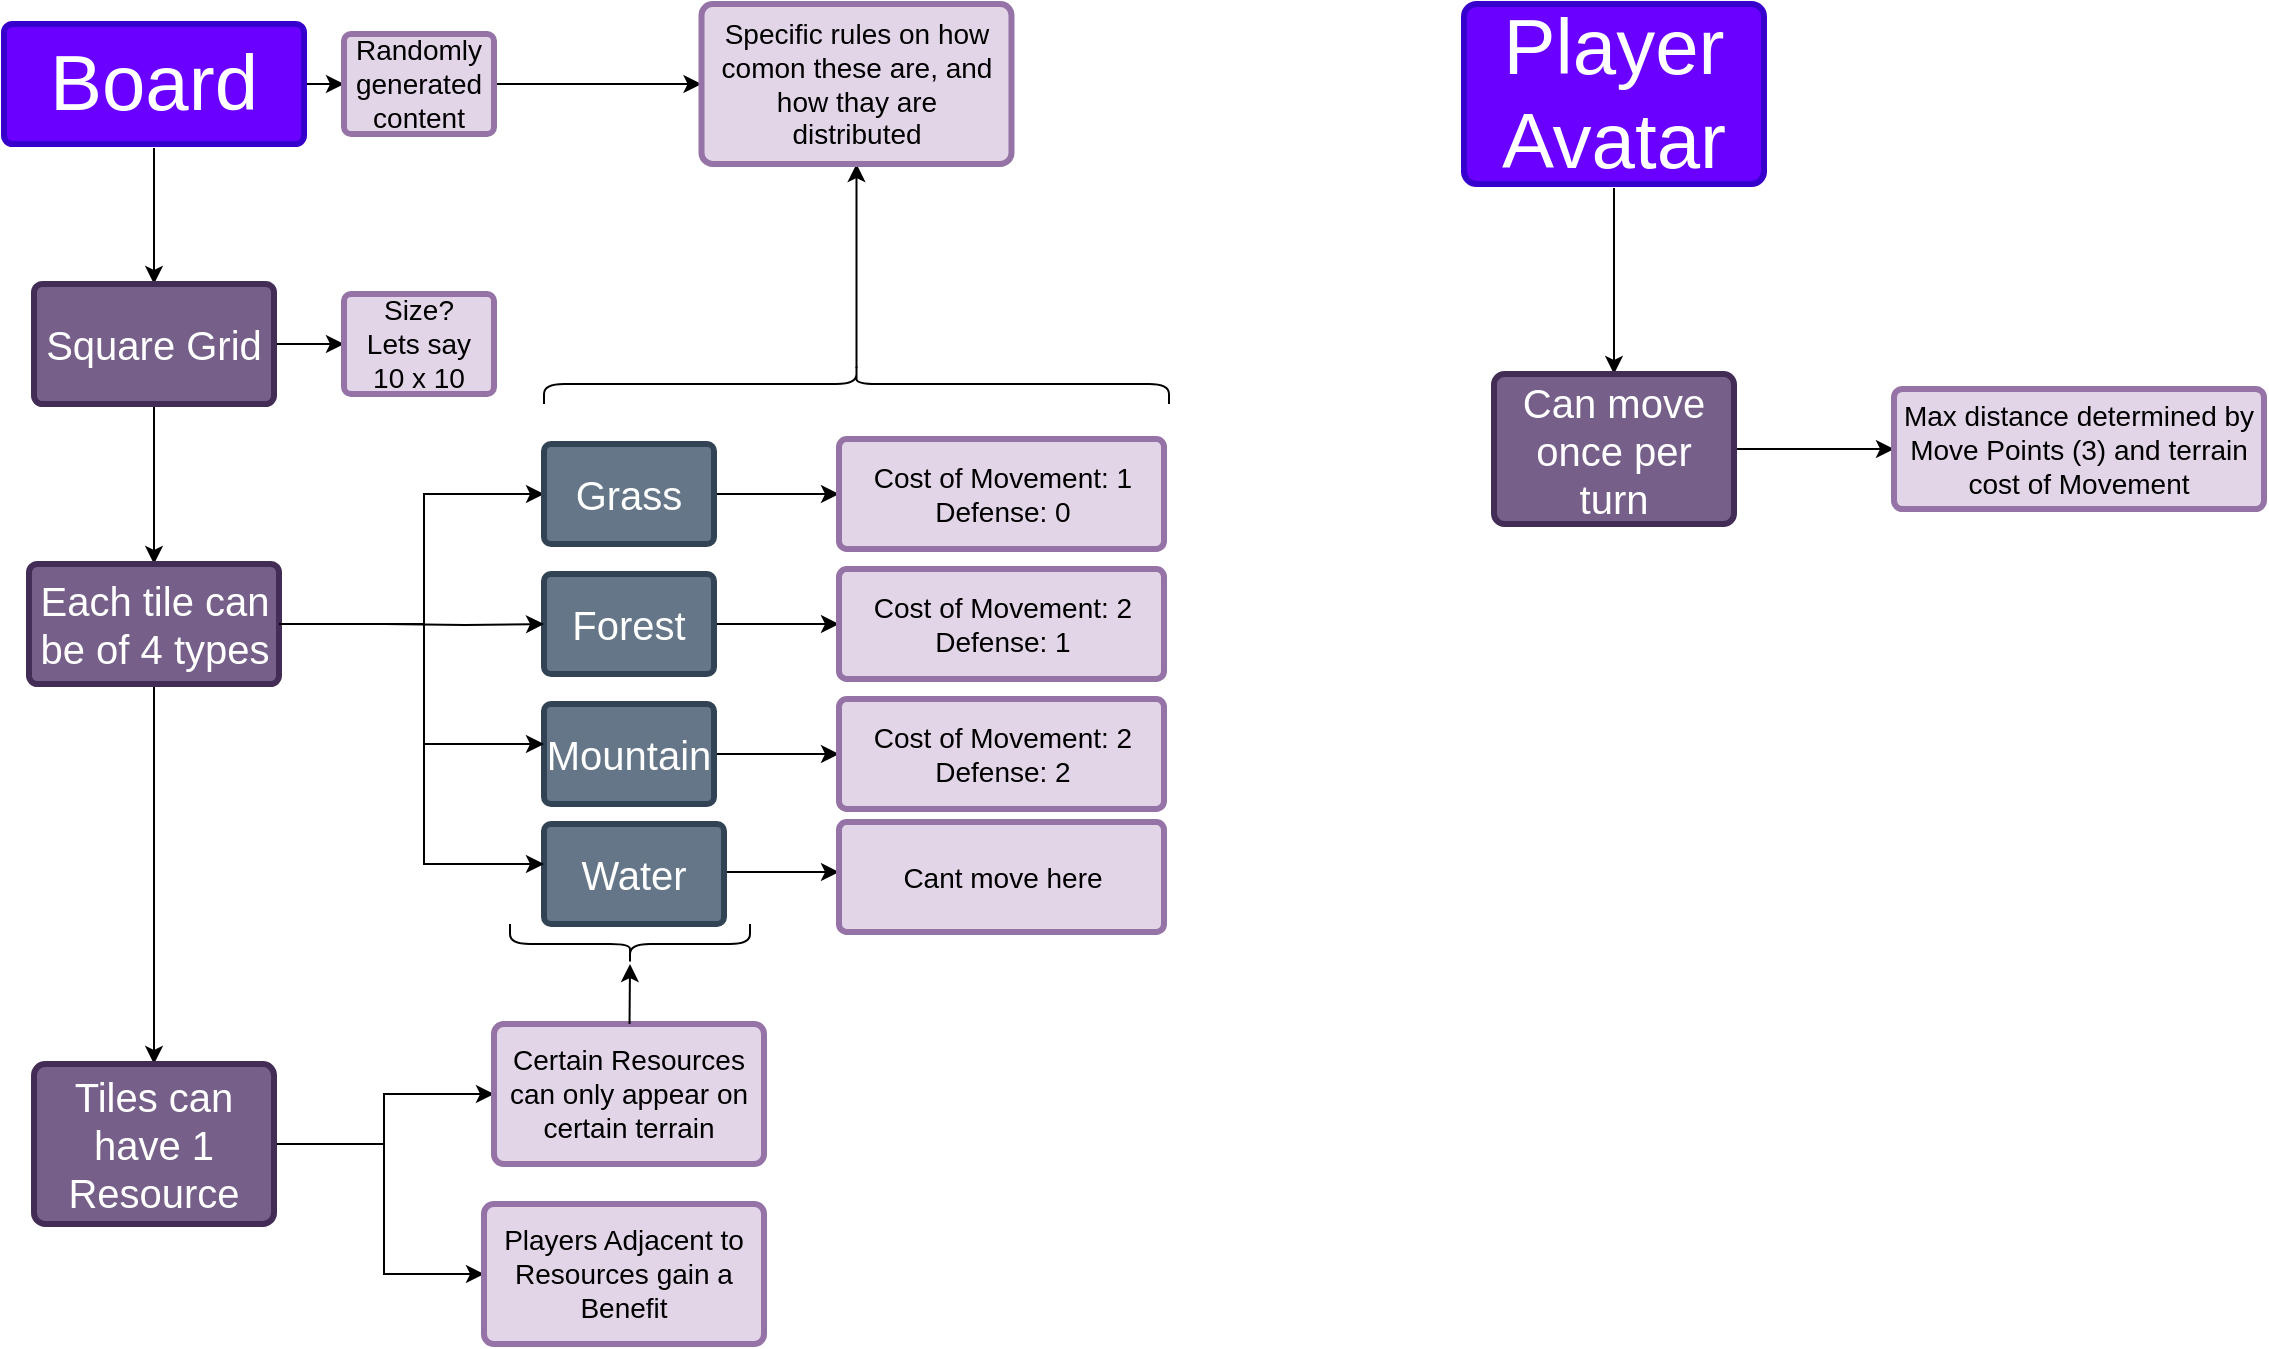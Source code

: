 <mxfile version="21.2.3" type="github">
  <diagram id="6a731a19-8d31-9384-78a2-239565b7b9f0" name="Page-1">
    <mxGraphModel dx="880" dy="470" grid="1" gridSize="10" guides="1" tooltips="1" connect="1" arrows="1" fold="1" page="1" pageScale="1" pageWidth="2336" pageHeight="1654" background="none" math="0" shadow="0">
      <root>
        <mxCell id="0" />
        <mxCell id="1" parent="0" />
        <mxCell id="56OpiAGq0yWvSMqa_17q-1784" value="" style="edgeStyle=orthogonalEdgeStyle;rounded=0;orthogonalLoop=1;jettySize=auto;html=1;" parent="1" source="1769" target="56OpiAGq0yWvSMqa_17q-1783" edge="1">
          <mxGeometry relative="1" as="geometry" />
        </mxCell>
        <mxCell id="56OpiAGq0yWvSMqa_17q-1806" style="edgeStyle=orthogonalEdgeStyle;rounded=0;orthogonalLoop=1;jettySize=auto;html=1;" parent="1" source="1769" target="56OpiAGq0yWvSMqa_17q-1805" edge="1">
          <mxGeometry relative="1" as="geometry" />
        </mxCell>
        <mxCell id="1769" value="&lt;font style=&quot;font-size: 39px;&quot;&gt;Board&lt;/font&gt;" style="rounded=1;whiteSpace=wrap;html=1;shadow=0;labelBackgroundColor=none;strokeColor=#3700CC;strokeWidth=3;fillColor=#6a00ff;fontFamily=Helvetica;fontSize=14;align=center;spacing=5;arcSize=7;perimeterSpacing=2;fontColor=#ffffff;" parent="1" vertex="1">
          <mxGeometry x="120" y="40" width="150" height="60" as="geometry" />
        </mxCell>
        <mxCell id="56OpiAGq0yWvSMqa_17q-1799" value="" style="edgeStyle=orthogonalEdgeStyle;rounded=0;orthogonalLoop=1;jettySize=auto;html=1;" parent="1" source="56OpiAGq0yWvSMqa_17q-1783" target="56OpiAGq0yWvSMqa_17q-1798" edge="1">
          <mxGeometry relative="1" as="geometry" />
        </mxCell>
        <mxCell id="56OpiAGq0yWvSMqa_17q-1801" value="" style="edgeStyle=orthogonalEdgeStyle;rounded=0;orthogonalLoop=1;jettySize=auto;html=1;" parent="1" source="56OpiAGq0yWvSMqa_17q-1783" target="56OpiAGq0yWvSMqa_17q-1800" edge="1">
          <mxGeometry relative="1" as="geometry" />
        </mxCell>
        <mxCell id="56OpiAGq0yWvSMqa_17q-1783" value="&lt;font style=&quot;font-size: 20px;&quot;&gt;Square Grid&lt;/font&gt;" style="whiteSpace=wrap;html=1;fontSize=14;fillColor=#76608a;strokeColor=#432D57;fontColor=#ffffff;rounded=1;shadow=0;labelBackgroundColor=none;strokeWidth=3;spacing=5;arcSize=7;" parent="1" vertex="1">
          <mxGeometry x="135" y="170" width="120" height="60" as="geometry" />
        </mxCell>
        <mxCell id="56OpiAGq0yWvSMqa_17q-1798" value="&lt;div&gt;Size?&lt;/div&gt;&lt;div&gt;Lets say 10 x 10&lt;br&gt;&lt;/div&gt;" style="whiteSpace=wrap;html=1;fontSize=14;fillColor=#e1d5e7;strokeColor=#9673a6;rounded=1;shadow=0;labelBackgroundColor=none;strokeWidth=3;spacing=5;arcSize=7;" parent="1" vertex="1">
          <mxGeometry x="290" y="175" width="75" height="50" as="geometry" />
        </mxCell>
        <mxCell id="56OpiAGq0yWvSMqa_17q-1803" value="" style="edgeStyle=orthogonalEdgeStyle;rounded=0;orthogonalLoop=1;jettySize=auto;html=1;" parent="1" source="56OpiAGq0yWvSMqa_17q-1800" target="56OpiAGq0yWvSMqa_17q-1802" edge="1">
          <mxGeometry relative="1" as="geometry">
            <Array as="points">
              <mxPoint x="330" y="340" />
              <mxPoint x="330" y="275" />
            </Array>
          </mxGeometry>
        </mxCell>
        <mxCell id="56OpiAGq0yWvSMqa_17q-1830" value="" style="edgeStyle=orthogonalEdgeStyle;rounded=0;orthogonalLoop=1;jettySize=auto;html=1;" parent="1" source="56OpiAGq0yWvSMqa_17q-1800" target="56OpiAGq0yWvSMqa_17q-1829" edge="1">
          <mxGeometry relative="1" as="geometry" />
        </mxCell>
        <mxCell id="56OpiAGq0yWvSMqa_17q-1800" value="&lt;font style=&quot;font-size: 20px;&quot;&gt;Each tile can be of 4 types&lt;/font&gt;" style="whiteSpace=wrap;html=1;fontSize=14;fillColor=#76608a;strokeColor=#432D57;fontColor=#ffffff;rounded=1;shadow=0;labelBackgroundColor=none;strokeWidth=3;spacing=5;arcSize=7;" parent="1" vertex="1">
          <mxGeometry x="132.5" y="310" width="125" height="60" as="geometry" />
        </mxCell>
        <mxCell id="56OpiAGq0yWvSMqa_17q-1814" value="" style="edgeStyle=orthogonalEdgeStyle;rounded=0;orthogonalLoop=1;jettySize=auto;html=1;" parent="1" source="56OpiAGq0yWvSMqa_17q-1802" target="56OpiAGq0yWvSMqa_17q-1813" edge="1">
          <mxGeometry relative="1" as="geometry" />
        </mxCell>
        <mxCell id="56OpiAGq0yWvSMqa_17q-1802" value="&lt;font style=&quot;font-size: 20px;&quot;&gt;Grass&lt;/font&gt;" style="whiteSpace=wrap;html=1;fontSize=20;fillColor=#647687;strokeColor=#314354;fontColor=#ffffff;rounded=1;shadow=0;labelBackgroundColor=none;strokeWidth=3;spacing=5;arcSize=7;" parent="1" vertex="1">
          <mxGeometry x="390" y="250" width="85" height="50" as="geometry" />
        </mxCell>
        <mxCell id="56OpiAGq0yWvSMqa_17q-1820" style="edgeStyle=orthogonalEdgeStyle;rounded=0;orthogonalLoop=1;jettySize=auto;html=1;" parent="1" source="56OpiAGq0yWvSMqa_17q-1804" target="56OpiAGq0yWvSMqa_17q-1816" edge="1">
          <mxGeometry relative="1" as="geometry" />
        </mxCell>
        <mxCell id="56OpiAGq0yWvSMqa_17q-1804" value="Mountain" style="whiteSpace=wrap;html=1;fontSize=20;fillColor=#647687;strokeColor=#314354;fontColor=#ffffff;rounded=1;shadow=0;labelBackgroundColor=none;strokeWidth=3;spacing=5;arcSize=7;" parent="1" vertex="1">
          <mxGeometry x="390" y="380" width="85" height="50" as="geometry" />
        </mxCell>
        <mxCell id="56OpiAGq0yWvSMqa_17q-1828" value="" style="edgeStyle=orthogonalEdgeStyle;rounded=0;orthogonalLoop=1;jettySize=auto;html=1;" parent="1" source="56OpiAGq0yWvSMqa_17q-1805" target="56OpiAGq0yWvSMqa_17q-1827" edge="1">
          <mxGeometry relative="1" as="geometry" />
        </mxCell>
        <mxCell id="56OpiAGq0yWvSMqa_17q-1805" value="Randomly generated content" style="whiteSpace=wrap;html=1;fontSize=14;fillColor=#e1d5e7;strokeColor=#9673a6;rounded=1;shadow=0;labelBackgroundColor=none;strokeWidth=3;spacing=5;arcSize=7;" parent="1" vertex="1">
          <mxGeometry x="290" y="45" width="75" height="50" as="geometry" />
        </mxCell>
        <mxCell id="56OpiAGq0yWvSMqa_17q-1819" style="edgeStyle=orthogonalEdgeStyle;rounded=0;orthogonalLoop=1;jettySize=auto;html=1;" parent="1" source="56OpiAGq0yWvSMqa_17q-1807" target="56OpiAGq0yWvSMqa_17q-1815" edge="1">
          <mxGeometry relative="1" as="geometry" />
        </mxCell>
        <mxCell id="56OpiAGq0yWvSMqa_17q-1807" value="Forest" style="whiteSpace=wrap;html=1;fontSize=20;fillColor=#647687;strokeColor=#314354;fontColor=#ffffff;rounded=1;shadow=0;labelBackgroundColor=none;strokeWidth=3;spacing=5;arcSize=7;" parent="1" vertex="1">
          <mxGeometry x="390" y="315" width="85" height="50" as="geometry" />
        </mxCell>
        <mxCell id="56OpiAGq0yWvSMqa_17q-1822" style="edgeStyle=orthogonalEdgeStyle;rounded=0;orthogonalLoop=1;jettySize=auto;html=1;" parent="1" target="56OpiAGq0yWvSMqa_17q-1817" edge="1">
          <mxGeometry relative="1" as="geometry">
            <mxPoint x="480" y="464" as="sourcePoint" />
            <mxPoint x="537.5" y="465.5" as="targetPoint" />
            <Array as="points">
              <mxPoint x="520" y="464" />
              <mxPoint x="520" y="464" />
            </Array>
          </mxGeometry>
        </mxCell>
        <mxCell id="56OpiAGq0yWvSMqa_17q-1808" value="Water" style="whiteSpace=wrap;html=1;fontSize=20;fillColor=#647687;strokeColor=#314354;fontColor=#ffffff;rounded=1;shadow=0;labelBackgroundColor=none;strokeWidth=3;spacing=5;arcSize=7;" parent="1" vertex="1">
          <mxGeometry x="390" y="440" width="90" height="50" as="geometry" />
        </mxCell>
        <mxCell id="56OpiAGq0yWvSMqa_17q-1809" value="" style="edgeStyle=orthogonalEdgeStyle;rounded=0;orthogonalLoop=1;jettySize=auto;html=1;" parent="1" target="56OpiAGq0yWvSMqa_17q-1807" edge="1">
          <mxGeometry relative="1" as="geometry">
            <mxPoint x="310" y="340" as="sourcePoint" />
            <mxPoint x="380" y="300" as="targetPoint" />
          </mxGeometry>
        </mxCell>
        <mxCell id="56OpiAGq0yWvSMqa_17q-1810" value="" style="edgeStyle=orthogonalEdgeStyle;rounded=0;orthogonalLoop=1;jettySize=auto;html=1;exitX=1;exitY=0.5;exitDx=0;exitDy=0;" parent="1" source="56OpiAGq0yWvSMqa_17q-1800" target="56OpiAGq0yWvSMqa_17q-1804" edge="1">
          <mxGeometry relative="1" as="geometry">
            <mxPoint x="275" y="360" as="sourcePoint" />
            <mxPoint x="385" y="305" as="targetPoint" />
            <Array as="points">
              <mxPoint x="330" y="340" />
              <mxPoint x="330" y="400" />
            </Array>
          </mxGeometry>
        </mxCell>
        <mxCell id="56OpiAGq0yWvSMqa_17q-1812" value="" style="edgeStyle=orthogonalEdgeStyle;rounded=0;orthogonalLoop=1;jettySize=auto;html=1;exitX=1;exitY=0.5;exitDx=0;exitDy=0;" parent="1" source="56OpiAGq0yWvSMqa_17q-1800" target="56OpiAGq0yWvSMqa_17q-1808" edge="1">
          <mxGeometry relative="1" as="geometry">
            <mxPoint x="265" y="350" as="sourcePoint" />
            <mxPoint x="400" y="410" as="targetPoint" />
            <Array as="points">
              <mxPoint x="330" y="340" />
              <mxPoint x="330" y="460" />
            </Array>
          </mxGeometry>
        </mxCell>
        <mxCell id="56OpiAGq0yWvSMqa_17q-1813" value="&lt;div&gt;Cost of Movement: 1&lt;/div&gt;&lt;div&gt;Defense: 0&lt;br&gt;&lt;/div&gt;" style="whiteSpace=wrap;html=1;fontSize=14;fillColor=#e1d5e7;strokeColor=#9673a6;fontColor=default;rounded=1;shadow=0;labelBackgroundColor=none;strokeWidth=3;spacing=5;arcSize=7;" parent="1" vertex="1">
          <mxGeometry x="537.5" y="247.5" width="162.5" height="55" as="geometry" />
        </mxCell>
        <mxCell id="56OpiAGq0yWvSMqa_17q-1815" value="&lt;div&gt;Cost of Movement: 2&lt;br&gt;&lt;/div&gt;&lt;div&gt;Defense: 1&lt;br&gt;&lt;/div&gt;" style="whiteSpace=wrap;html=1;fontSize=14;fillColor=#e1d5e7;strokeColor=#9673a6;fontColor=default;rounded=1;shadow=0;labelBackgroundColor=none;strokeWidth=3;spacing=5;arcSize=7;" parent="1" vertex="1">
          <mxGeometry x="537.5" y="312.5" width="162.5" height="55" as="geometry" />
        </mxCell>
        <mxCell id="56OpiAGq0yWvSMqa_17q-1816" value="&lt;div&gt;Cost of Movement: 2&lt;br&gt;&lt;/div&gt;&lt;div&gt;Defense: 2&lt;br&gt;&lt;/div&gt;" style="whiteSpace=wrap;html=1;fontSize=14;fillColor=#e1d5e7;strokeColor=#9673a6;fontColor=default;rounded=1;shadow=0;labelBackgroundColor=none;strokeWidth=3;spacing=5;arcSize=7;" parent="1" vertex="1">
          <mxGeometry x="537.5" y="377.5" width="162.5" height="55" as="geometry" />
        </mxCell>
        <mxCell id="56OpiAGq0yWvSMqa_17q-1817" value="Cant move here" style="whiteSpace=wrap;html=1;fontSize=14;fillColor=#e1d5e7;strokeColor=#9673a6;fontColor=default;rounded=1;shadow=0;labelBackgroundColor=none;strokeWidth=3;spacing=5;arcSize=7;" parent="1" vertex="1">
          <mxGeometry x="537.5" y="439" width="162.5" height="55" as="geometry" />
        </mxCell>
        <mxCell id="56OpiAGq0yWvSMqa_17q-1824" value="" style="shape=curlyBracket;whiteSpace=wrap;html=1;rounded=1;flipH=1;labelPosition=right;verticalLabelPosition=middle;align=left;verticalAlign=middle;rotation=-90;" parent="1" vertex="1">
          <mxGeometry x="536.25" y="63.75" width="20" height="312.5" as="geometry" />
        </mxCell>
        <mxCell id="56OpiAGq0yWvSMqa_17q-1825" value="" style="endArrow=classic;html=1;rounded=0;exitX=0.1;exitY=0.5;exitDx=0;exitDy=0;exitPerimeter=0;" parent="1" source="56OpiAGq0yWvSMqa_17q-1824" target="56OpiAGq0yWvSMqa_17q-1827" edge="1">
          <mxGeometry width="50" height="50" relative="1" as="geometry">
            <mxPoint x="550" y="210" as="sourcePoint" />
            <mxPoint x="546" y="130" as="targetPoint" />
          </mxGeometry>
        </mxCell>
        <mxCell id="56OpiAGq0yWvSMqa_17q-1827" value="Specific rules on how comon these are, and how thay are distributed" style="whiteSpace=wrap;html=1;fontSize=14;fillColor=#e1d5e7;strokeColor=#9673a6;rounded=1;shadow=0;labelBackgroundColor=none;strokeWidth=3;spacing=5;arcSize=7;" parent="1" vertex="1">
          <mxGeometry x="468.75" y="30" width="155" height="80" as="geometry" />
        </mxCell>
        <mxCell id="56OpiAGq0yWvSMqa_17q-1832" value="" style="edgeStyle=orthogonalEdgeStyle;rounded=0;orthogonalLoop=1;jettySize=auto;html=1;" parent="1" source="56OpiAGq0yWvSMqa_17q-1829" target="56OpiAGq0yWvSMqa_17q-1831" edge="1">
          <mxGeometry relative="1" as="geometry" />
        </mxCell>
        <mxCell id="56OpiAGq0yWvSMqa_17q-1834" value="" style="edgeStyle=orthogonalEdgeStyle;rounded=0;orthogonalLoop=1;jettySize=auto;html=1;" parent="1" source="56OpiAGq0yWvSMqa_17q-1829" target="56OpiAGq0yWvSMqa_17q-1833" edge="1">
          <mxGeometry relative="1" as="geometry">
            <Array as="points">
              <mxPoint x="310" y="600" />
              <mxPoint x="310" y="665" />
            </Array>
          </mxGeometry>
        </mxCell>
        <mxCell id="56OpiAGq0yWvSMqa_17q-1829" value="Tiles can have 1 Resource" style="whiteSpace=wrap;html=1;fontSize=20;fillColor=#76608a;strokeColor=#432D57;fontColor=#ffffff;rounded=1;shadow=0;labelBackgroundColor=none;strokeWidth=3;spacing=5;arcSize=7;" parent="1" vertex="1">
          <mxGeometry x="135" y="560" width="120" height="80" as="geometry" />
        </mxCell>
        <mxCell id="56OpiAGq0yWvSMqa_17q-1831" value="Certain Resources can only appear on certain terrain" style="whiteSpace=wrap;html=1;fontSize=14;fillColor=#e1d5e7;strokeColor=#9673a6;fontColor=default;rounded=1;shadow=0;labelBackgroundColor=none;strokeWidth=3;spacing=5;arcSize=7;" parent="1" vertex="1">
          <mxGeometry x="365" y="540" width="135" height="70" as="geometry" />
        </mxCell>
        <mxCell id="56OpiAGq0yWvSMqa_17q-1833" value="Players Adjacent to Resources gain a Benefit" style="whiteSpace=wrap;html=1;fontSize=14;fillColor=#e1d5e7;strokeColor=#9673a6;fontColor=default;rounded=1;shadow=0;labelBackgroundColor=none;strokeWidth=3;spacing=5;arcSize=7;" parent="1" vertex="1">
          <mxGeometry x="360" y="630" width="140" height="70" as="geometry" />
        </mxCell>
        <mxCell id="56OpiAGq0yWvSMqa_17q-1835" value="" style="shape=curlyBracket;whiteSpace=wrap;html=1;rounded=1;flipH=1;labelPosition=right;verticalLabelPosition=middle;align=left;verticalAlign=middle;rotation=90;" parent="1" vertex="1">
          <mxGeometry x="423" y="440" width="20" height="120" as="geometry" />
        </mxCell>
        <mxCell id="56OpiAGq0yWvSMqa_17q-1836" value="" style="endArrow=classic;html=1;rounded=0;" parent="1" source="56OpiAGq0yWvSMqa_17q-1831" edge="1">
          <mxGeometry width="50" height="50" relative="1" as="geometry">
            <mxPoint x="440" y="550" as="sourcePoint" />
            <mxPoint x="433" y="510" as="targetPoint" />
          </mxGeometry>
        </mxCell>
        <mxCell id="zRMEfGAFtVgcLlLTr7C3-1771" value="" style="edgeStyle=orthogonalEdgeStyle;rounded=0;orthogonalLoop=1;jettySize=auto;html=1;" edge="1" parent="1" source="zRMEfGAFtVgcLlLTr7C3-1769" target="zRMEfGAFtVgcLlLTr7C3-1770">
          <mxGeometry relative="1" as="geometry" />
        </mxCell>
        <mxCell id="zRMEfGAFtVgcLlLTr7C3-1769" value="Player Avatar" style="rounded=1;whiteSpace=wrap;html=1;shadow=0;labelBackgroundColor=none;strokeColor=#3700CC;strokeWidth=3;fillColor=#6a00ff;fontFamily=Helvetica;fontSize=39;align=center;spacing=5;arcSize=7;perimeterSpacing=2;fontColor=#ffffff;" vertex="1" parent="1">
          <mxGeometry x="850" y="30" width="150" height="90" as="geometry" />
        </mxCell>
        <mxCell id="zRMEfGAFtVgcLlLTr7C3-1773" value="" style="edgeStyle=orthogonalEdgeStyle;rounded=0;orthogonalLoop=1;jettySize=auto;html=1;" edge="1" parent="1" source="zRMEfGAFtVgcLlLTr7C3-1770" target="zRMEfGAFtVgcLlLTr7C3-1772">
          <mxGeometry relative="1" as="geometry" />
        </mxCell>
        <mxCell id="zRMEfGAFtVgcLlLTr7C3-1770" value="Can move once per turn" style="whiteSpace=wrap;html=1;fontSize=20;fillColor=#76608a;strokeColor=#432D57;fontColor=#ffffff;rounded=1;shadow=0;labelBackgroundColor=none;strokeWidth=3;spacing=5;arcSize=7;" vertex="1" parent="1">
          <mxGeometry x="865" y="215" width="120" height="75" as="geometry" />
        </mxCell>
        <mxCell id="zRMEfGAFtVgcLlLTr7C3-1772" value="Max distance determined by Move Points (3) and terrain cost of Movement" style="whiteSpace=wrap;html=1;fontSize=14;fillColor=#e1d5e7;strokeColor=#9673a6;fontColor=default;rounded=1;shadow=0;labelBackgroundColor=none;strokeWidth=3;spacing=5;arcSize=7;" vertex="1" parent="1">
          <mxGeometry x="1065" y="222.5" width="185" height="60" as="geometry" />
        </mxCell>
      </root>
    </mxGraphModel>
  </diagram>
</mxfile>
